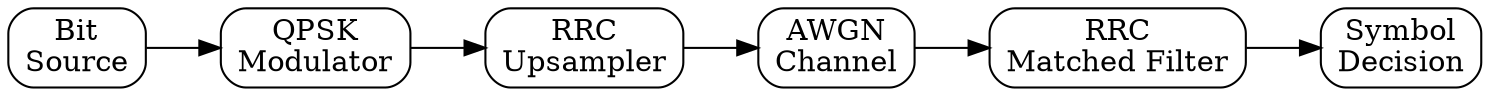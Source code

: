 digraph QPSK_Transceiver {
    rankdir=LR;
    node [shape=box, style=rounded];

    src [label="Bit\nSource"];
    mod [label="QPSK\nModulator"];
    tx_rrc [label="RRC\nUpsampler"];
    channel [label="AWGN\nChannel"];
    rx_rrc [label="RRC\nMatched Filter"];
    decision [label="Symbol\nDecision"];

    src -> mod -> tx_rrc -> channel -> rx_rrc -> decision;
}
